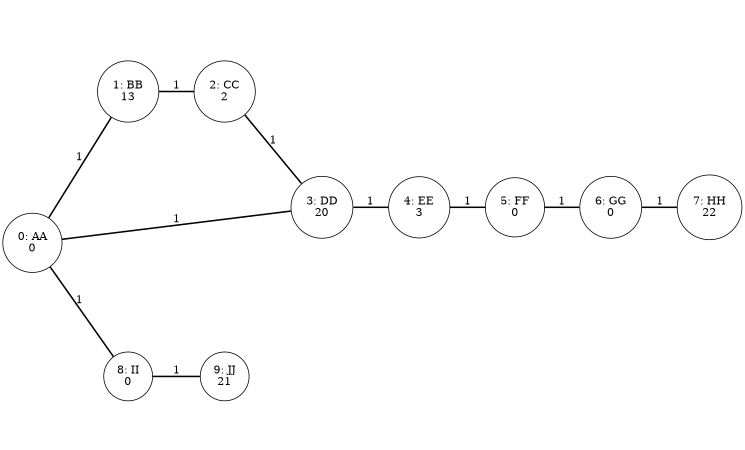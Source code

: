 digraph A {
  rankdir=LR
size="5,3"
ratio="fill"
edge[style="bold"; arrowhead="none"]
node[shape="circle"]
"0: AA
0" -> "1: BB
13"[label=1]
"0: AA
0" -> "3: DD
20"[label=1]
"0: AA
0" -> "8: II
0"[label=1]
"1: BB
13" -> "2: CC
2"[label=1]
"2: CC
2" -> "3: DD
20"[label=1]
"3: DD
20" -> "4: EE
3"[label=1]
"4: EE
3" -> "5: FF
0"[label=1]
"5: FF
0" -> "6: GG
0"[label=1]
"6: GG
0" -> "7: HH
22"[label=1]
"8: II
0" -> "9: JJ
21"[label=1]
}

